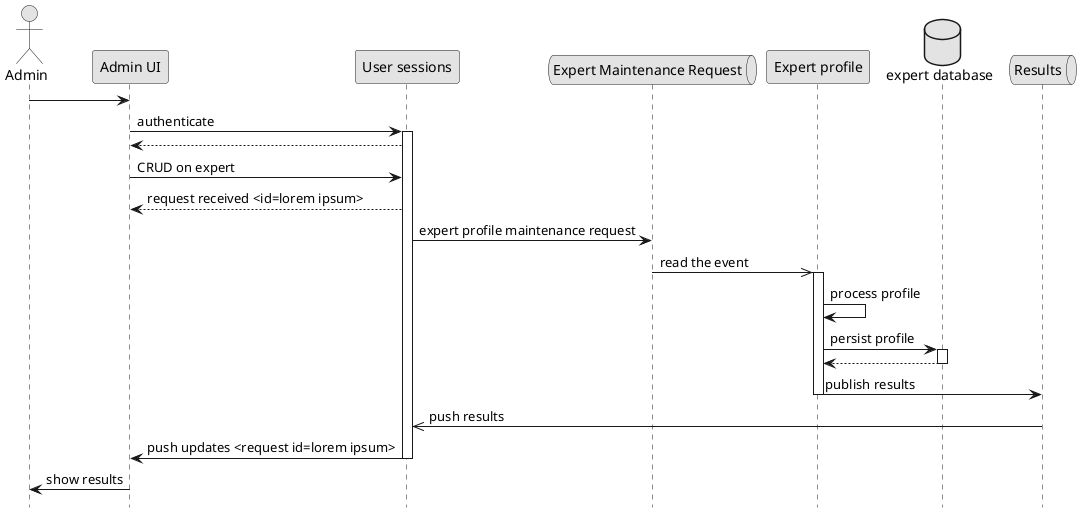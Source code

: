 @startuml expert profile maintenance
skinparam shadowing false
skinparam monochrome true
hide footbox

actor Admin
participant "Admin UI" as UI
participant "User sessions" as sessions
queue "Expert Maintenance Request" as reqQueue
participant "Expert profile" as expert
database "expert database" as db
queue "Results" as resQueue

Admin -> UI
UI -> sessions: authenticate
activate sessions
UI <-- sessions
UI -> sessions: CRUD on expert
UI <-- sessions: request received <id=lorem ipsum>
sessions -> reqQueue: expert profile maintenance request
reqQueue ->> expert: read the event

activate expert
expert -> expert: process profile
expert -> db: persist profile
activate db
expert <-- db
deactivate db
expert -> resQueue: publish results
deactivate expert

sessions <<- resQueue: push results
UI <- sessions: push updates <request id=lorem ipsum>
deactivate sessions
UI -> Admin: show results

@enduml

--

@startuml product maintenance
skinparam shadowing false
skinparam monochrome true
hide footbox

actor Admin
participant "Admin UI" as UI
participant "User sessions" as sessions
queue "Product Maintenance Request" as reqQueue
participant "Plans and Subscriptions" as plans
database "plans database" as db
queue "Results" as resQueue

Admin -> UI
UI -> sessions: authenticate
activate sessions
UI <-- sessions
UI -> sessions: CRUD on support plans
UI <-- sessions: request received <id=lorem ipsum>
sessions -> reqQueue: product maintenance request
reqQueue ->> plans: read the event

activate plans
plans -> plans: process product
plans -> db: persist product
activate db
plans <-- db
deactivate db
plans -> resQueue: publish results
deactivate plans

sessions <<- resQueue: push results
UI <- sessions: push updates <request id=lorem ipsum>
deactivate sessions
UI -> Admin: show results

@enduml

-- 

@startuml ticket status inquiry
skinparam shadowing false
skinparam monochrome true
hide footbox

actor Admin
participant "Admin UI" as UI
participant "User sessions" as sessions
queue "ticket status inquiry" as reqQueue
participant "ticket" as ticket
database "ticket database" as db
queue "Results" as resQueue

Admin -> UI
UI -> sessions: authenticate
activate sessions
UI <-- sessions
UI -> sessions: inquiry about ticket status
UI <-- sessions: request received <id=lorem ipsum>
sessions -> reqQueue: ticket status inquiry
reqQueue ->> ticket: read the event

activate ticket
ticket -> ticket: process inquiry
ticket -> db: query ticket database
activate db
ticket <-- db
deactivate db
ticket -> resQueue: publish results
deactivate ticket

sessions <<- resQueue: push results
UI <- sessions: push updates <request id=lorem ipsum>
deactivate sessions
UI -> Admin: show results

@enduml
